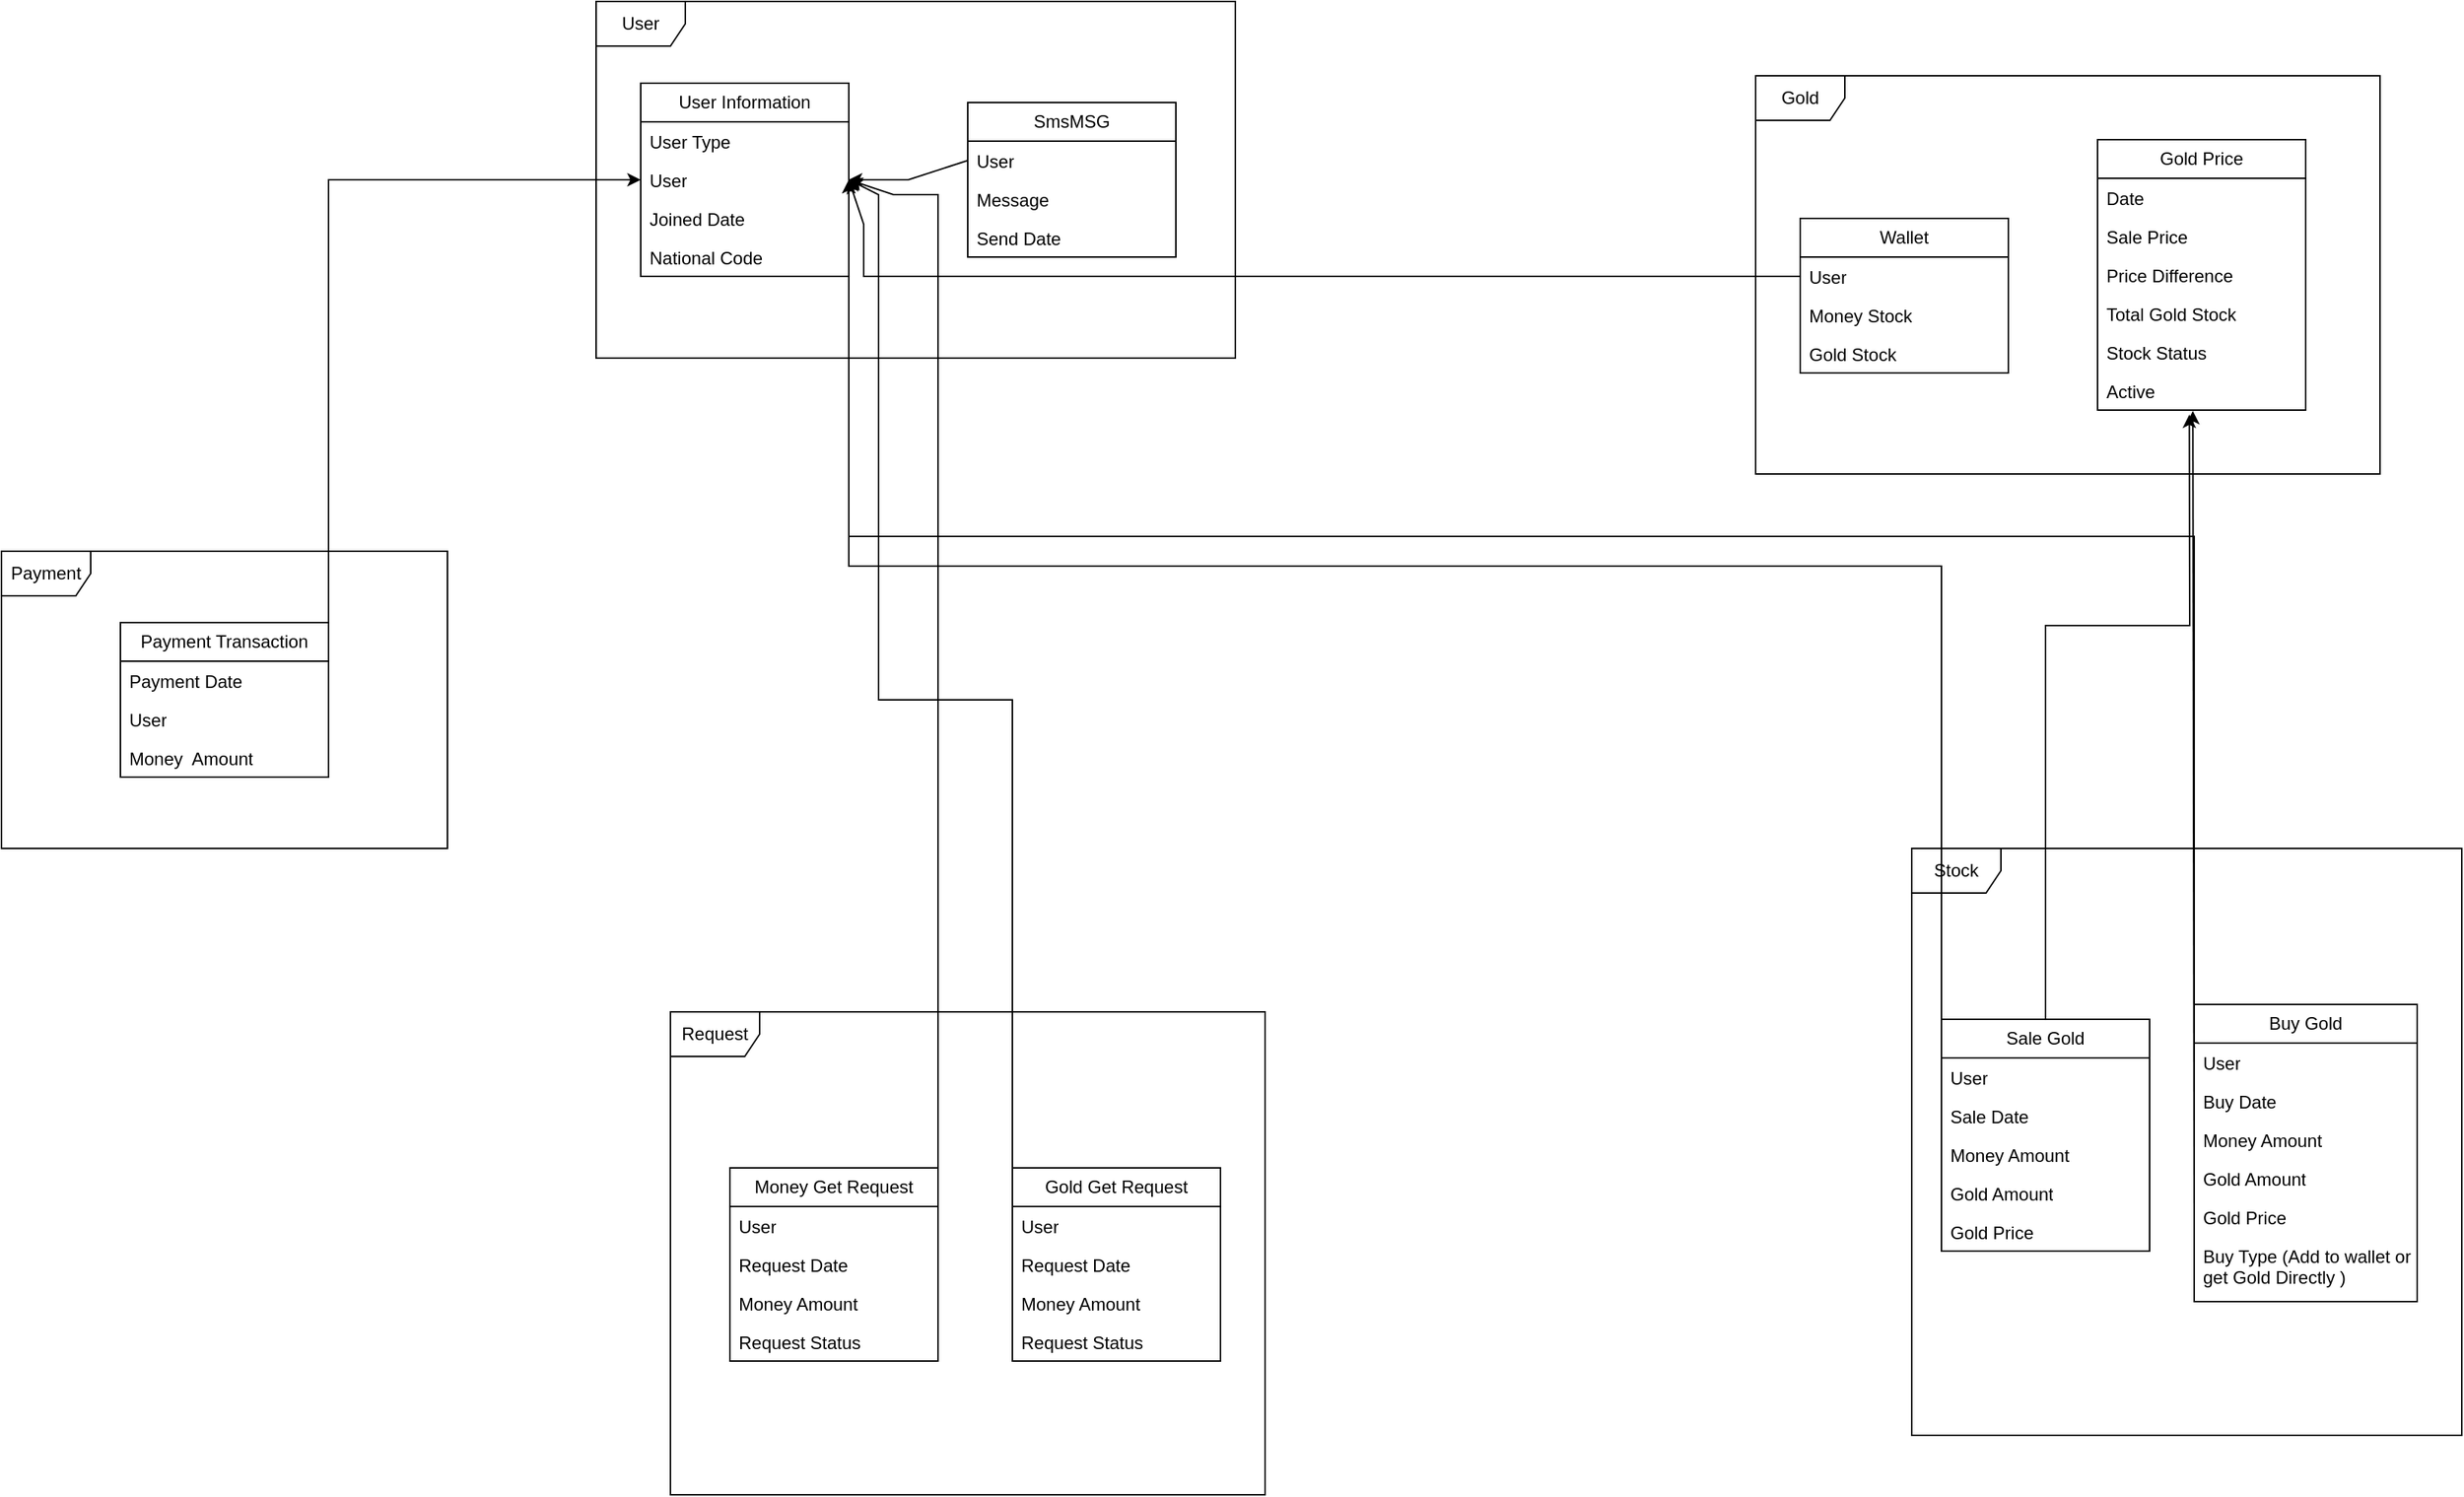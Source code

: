 <mxfile version="21.6.8" type="device">
  <diagram id="C5RBs43oDa-KdzZeNtuy" name="Page-1">
    <mxGraphModel dx="4382" dy="2855" grid="1" gridSize="10" guides="1" tooltips="1" connect="1" arrows="1" fold="1" page="1" pageScale="1" pageWidth="827" pageHeight="1169" math="0" shadow="0">
      <root>
        <mxCell id="WIyWlLk6GJQsqaUBKTNV-0" />
        <mxCell id="WIyWlLk6GJQsqaUBKTNV-1" parent="WIyWlLk6GJQsqaUBKTNV-0" />
        <mxCell id="-oyTYjbAdbLBHR0P_5Hv-24" value="SmsMSG" style="swimlane;fontStyle=0;childLayout=stackLayout;horizontal=1;startSize=26;fillColor=none;horizontalStack=0;resizeParent=1;resizeParentMax=0;resizeLast=0;collapsible=1;marginBottom=0;whiteSpace=wrap;html=1;" vertex="1" parent="WIyWlLk6GJQsqaUBKTNV-1">
          <mxGeometry x="-300" y="-12" width="140" height="104" as="geometry">
            <mxRectangle x="510" y="130" width="90" height="30" as="alternateBounds" />
          </mxGeometry>
        </mxCell>
        <mxCell id="-oyTYjbAdbLBHR0P_5Hv-25" value="User" style="text;strokeColor=none;fillColor=none;align=left;verticalAlign=top;spacingLeft=4;spacingRight=4;overflow=hidden;rotatable=0;points=[[0,0.5],[1,0.5]];portConstraint=eastwest;whiteSpace=wrap;html=1;" vertex="1" parent="-oyTYjbAdbLBHR0P_5Hv-24">
          <mxGeometry y="26" width="140" height="26" as="geometry" />
        </mxCell>
        <mxCell id="-oyTYjbAdbLBHR0P_5Hv-26" value="Message" style="text;strokeColor=none;fillColor=none;align=left;verticalAlign=top;spacingLeft=4;spacingRight=4;overflow=hidden;rotatable=0;points=[[0,0.5],[1,0.5]];portConstraint=eastwest;whiteSpace=wrap;html=1;" vertex="1" parent="-oyTYjbAdbLBHR0P_5Hv-24">
          <mxGeometry y="52" width="140" height="26" as="geometry" />
        </mxCell>
        <mxCell id="-oyTYjbAdbLBHR0P_5Hv-27" value="Send Date" style="text;strokeColor=none;fillColor=none;align=left;verticalAlign=top;spacingLeft=4;spacingRight=4;overflow=hidden;rotatable=0;points=[[0,0.5],[1,0.5]];portConstraint=eastwest;whiteSpace=wrap;html=1;" vertex="1" parent="-oyTYjbAdbLBHR0P_5Hv-24">
          <mxGeometry y="78" width="140" height="26" as="geometry" />
        </mxCell>
        <mxCell id="-oyTYjbAdbLBHR0P_5Hv-29" value="User Information" style="swimlane;fontStyle=0;childLayout=stackLayout;horizontal=1;startSize=26;fillColor=none;horizontalStack=0;resizeParent=1;resizeParentMax=0;resizeLast=0;collapsible=1;marginBottom=0;whiteSpace=wrap;html=1;" vertex="1" parent="WIyWlLk6GJQsqaUBKTNV-1">
          <mxGeometry x="-520" y="-25" width="140" height="130" as="geometry">
            <mxRectangle x="110" y="87" width="130" height="30" as="alternateBounds" />
          </mxGeometry>
        </mxCell>
        <mxCell id="-oyTYjbAdbLBHR0P_5Hv-30" value="User Type" style="text;strokeColor=none;fillColor=none;align=left;verticalAlign=top;spacingLeft=4;spacingRight=4;overflow=hidden;rotatable=0;points=[[0,0.5],[1,0.5]];portConstraint=eastwest;whiteSpace=wrap;html=1;" vertex="1" parent="-oyTYjbAdbLBHR0P_5Hv-29">
          <mxGeometry y="26" width="140" height="26" as="geometry" />
        </mxCell>
        <mxCell id="-oyTYjbAdbLBHR0P_5Hv-31" value="User" style="text;strokeColor=none;fillColor=none;align=left;verticalAlign=top;spacingLeft=4;spacingRight=4;overflow=hidden;rotatable=0;points=[[0,0.5],[1,0.5]];portConstraint=eastwest;whiteSpace=wrap;html=1;" vertex="1" parent="-oyTYjbAdbLBHR0P_5Hv-29">
          <mxGeometry y="52" width="140" height="26" as="geometry" />
        </mxCell>
        <mxCell id="-oyTYjbAdbLBHR0P_5Hv-32" value="Joined Date" style="text;strokeColor=none;fillColor=none;align=left;verticalAlign=top;spacingLeft=4;spacingRight=4;overflow=hidden;rotatable=0;points=[[0,0.5],[1,0.5]];portConstraint=eastwest;whiteSpace=wrap;html=1;" vertex="1" parent="-oyTYjbAdbLBHR0P_5Hv-29">
          <mxGeometry y="78" width="140" height="26" as="geometry" />
        </mxCell>
        <mxCell id="-oyTYjbAdbLBHR0P_5Hv-33" value="National Code" style="text;strokeColor=none;fillColor=none;align=left;verticalAlign=top;spacingLeft=4;spacingRight=4;overflow=hidden;rotatable=0;points=[[0,0.5],[1,0.5]];portConstraint=eastwest;whiteSpace=wrap;html=1;" vertex="1" parent="-oyTYjbAdbLBHR0P_5Hv-29">
          <mxGeometry y="104" width="140" height="26" as="geometry" />
        </mxCell>
        <mxCell id="-oyTYjbAdbLBHR0P_5Hv-36" value="Wallet" style="swimlane;fontStyle=0;childLayout=stackLayout;horizontal=1;startSize=26;fillColor=none;horizontalStack=0;resizeParent=1;resizeParentMax=0;resizeLast=0;collapsible=1;marginBottom=0;whiteSpace=wrap;html=1;" vertex="1" parent="WIyWlLk6GJQsqaUBKTNV-1">
          <mxGeometry x="260" y="66" width="140" height="104" as="geometry" />
        </mxCell>
        <mxCell id="-oyTYjbAdbLBHR0P_5Hv-37" value="User" style="text;strokeColor=none;fillColor=none;align=left;verticalAlign=top;spacingLeft=4;spacingRight=4;overflow=hidden;rotatable=0;points=[[0,0.5],[1,0.5]];portConstraint=eastwest;whiteSpace=wrap;html=1;" vertex="1" parent="-oyTYjbAdbLBHR0P_5Hv-36">
          <mxGeometry y="26" width="140" height="26" as="geometry" />
        </mxCell>
        <mxCell id="-oyTYjbAdbLBHR0P_5Hv-38" value="Money Stock" style="text;strokeColor=none;fillColor=none;align=left;verticalAlign=top;spacingLeft=4;spacingRight=4;overflow=hidden;rotatable=0;points=[[0,0.5],[1,0.5]];portConstraint=eastwest;whiteSpace=wrap;html=1;" vertex="1" parent="-oyTYjbAdbLBHR0P_5Hv-36">
          <mxGeometry y="52" width="140" height="26" as="geometry" />
        </mxCell>
        <mxCell id="-oyTYjbAdbLBHR0P_5Hv-39" value="Gold Stock" style="text;strokeColor=none;fillColor=none;align=left;verticalAlign=top;spacingLeft=4;spacingRight=4;overflow=hidden;rotatable=0;points=[[0,0.5],[1,0.5]];portConstraint=eastwest;whiteSpace=wrap;html=1;" vertex="1" parent="-oyTYjbAdbLBHR0P_5Hv-36">
          <mxGeometry y="78" width="140" height="26" as="geometry" />
        </mxCell>
        <mxCell id="-oyTYjbAdbLBHR0P_5Hv-40" value="Gold Price" style="swimlane;fontStyle=0;childLayout=stackLayout;horizontal=1;startSize=26;fillColor=none;horizontalStack=0;resizeParent=1;resizeParentMax=0;resizeLast=0;collapsible=1;marginBottom=0;whiteSpace=wrap;html=1;" vertex="1" parent="WIyWlLk6GJQsqaUBKTNV-1">
          <mxGeometry x="460" y="13" width="140" height="182" as="geometry" />
        </mxCell>
        <mxCell id="-oyTYjbAdbLBHR0P_5Hv-41" value="Date" style="text;strokeColor=none;fillColor=none;align=left;verticalAlign=top;spacingLeft=4;spacingRight=4;overflow=hidden;rotatable=0;points=[[0,0.5],[1,0.5]];portConstraint=eastwest;whiteSpace=wrap;html=1;" vertex="1" parent="-oyTYjbAdbLBHR0P_5Hv-40">
          <mxGeometry y="26" width="140" height="26" as="geometry" />
        </mxCell>
        <mxCell id="-oyTYjbAdbLBHR0P_5Hv-42" value="Sale Price" style="text;strokeColor=none;fillColor=none;align=left;verticalAlign=top;spacingLeft=4;spacingRight=4;overflow=hidden;rotatable=0;points=[[0,0.5],[1,0.5]];portConstraint=eastwest;whiteSpace=wrap;html=1;" vertex="1" parent="-oyTYjbAdbLBHR0P_5Hv-40">
          <mxGeometry y="52" width="140" height="26" as="geometry" />
        </mxCell>
        <mxCell id="-oyTYjbAdbLBHR0P_5Hv-43" value="Price Difference" style="text;strokeColor=none;fillColor=none;align=left;verticalAlign=top;spacingLeft=4;spacingRight=4;overflow=hidden;rotatable=0;points=[[0,0.5],[1,0.5]];portConstraint=eastwest;whiteSpace=wrap;html=1;" vertex="1" parent="-oyTYjbAdbLBHR0P_5Hv-40">
          <mxGeometry y="78" width="140" height="26" as="geometry" />
        </mxCell>
        <mxCell id="-oyTYjbAdbLBHR0P_5Hv-44" value="Total Gold Stock" style="text;strokeColor=none;fillColor=none;align=left;verticalAlign=top;spacingLeft=4;spacingRight=4;overflow=hidden;rotatable=0;points=[[0,0.5],[1,0.5]];portConstraint=eastwest;whiteSpace=wrap;html=1;" vertex="1" parent="-oyTYjbAdbLBHR0P_5Hv-40">
          <mxGeometry y="104" width="140" height="26" as="geometry" />
        </mxCell>
        <mxCell id="-oyTYjbAdbLBHR0P_5Hv-63" value="Stock Status" style="text;strokeColor=none;fillColor=none;align=left;verticalAlign=top;spacingLeft=4;spacingRight=4;overflow=hidden;rotatable=0;points=[[0,0.5],[1,0.5]];portConstraint=eastwest;whiteSpace=wrap;html=1;" vertex="1" parent="-oyTYjbAdbLBHR0P_5Hv-40">
          <mxGeometry y="130" width="140" height="26" as="geometry" />
        </mxCell>
        <mxCell id="-oyTYjbAdbLBHR0P_5Hv-64" value="Active" style="text;strokeColor=none;fillColor=none;align=left;verticalAlign=top;spacingLeft=4;spacingRight=4;overflow=hidden;rotatable=0;points=[[0,0.5],[1,0.5]];portConstraint=eastwest;whiteSpace=wrap;html=1;" vertex="1" parent="-oyTYjbAdbLBHR0P_5Hv-40">
          <mxGeometry y="156" width="140" height="26" as="geometry" />
        </mxCell>
        <mxCell id="-oyTYjbAdbLBHR0P_5Hv-45" value="Payment Transaction" style="swimlane;fontStyle=0;childLayout=stackLayout;horizontal=1;startSize=26;fillColor=none;horizontalStack=0;resizeParent=1;resizeParentMax=0;resizeLast=0;collapsible=1;marginBottom=0;whiteSpace=wrap;html=1;" vertex="1" parent="WIyWlLk6GJQsqaUBKTNV-1">
          <mxGeometry x="-870" y="338" width="140" height="104" as="geometry" />
        </mxCell>
        <mxCell id="-oyTYjbAdbLBHR0P_5Hv-46" value="Payment Date" style="text;strokeColor=none;fillColor=none;align=left;verticalAlign=top;spacingLeft=4;spacingRight=4;overflow=hidden;rotatable=0;points=[[0,0.5],[1,0.5]];portConstraint=eastwest;whiteSpace=wrap;html=1;" vertex="1" parent="-oyTYjbAdbLBHR0P_5Hv-45">
          <mxGeometry y="26" width="140" height="26" as="geometry" />
        </mxCell>
        <mxCell id="-oyTYjbAdbLBHR0P_5Hv-47" value="User" style="text;strokeColor=none;fillColor=none;align=left;verticalAlign=top;spacingLeft=4;spacingRight=4;overflow=hidden;rotatable=0;points=[[0,0.5],[1,0.5]];portConstraint=eastwest;whiteSpace=wrap;html=1;" vertex="1" parent="-oyTYjbAdbLBHR0P_5Hv-45">
          <mxGeometry y="52" width="140" height="26" as="geometry" />
        </mxCell>
        <mxCell id="-oyTYjbAdbLBHR0P_5Hv-48" value="Money&amp;nbsp; Amount" style="text;strokeColor=none;fillColor=none;align=left;verticalAlign=top;spacingLeft=4;spacingRight=4;overflow=hidden;rotatable=0;points=[[0,0.5],[1,0.5]];portConstraint=eastwest;whiteSpace=wrap;html=1;" vertex="1" parent="-oyTYjbAdbLBHR0P_5Hv-45">
          <mxGeometry y="78" width="140" height="26" as="geometry" />
        </mxCell>
        <mxCell id="-oyTYjbAdbLBHR0P_5Hv-51" value="Money Get Request" style="swimlane;fontStyle=0;childLayout=stackLayout;horizontal=1;startSize=26;fillColor=none;horizontalStack=0;resizeParent=1;resizeParentMax=0;resizeLast=0;collapsible=1;marginBottom=0;whiteSpace=wrap;html=1;" vertex="1" parent="WIyWlLk6GJQsqaUBKTNV-1">
          <mxGeometry x="-460" y="705" width="140" height="130" as="geometry" />
        </mxCell>
        <mxCell id="-oyTYjbAdbLBHR0P_5Hv-52" value="User" style="text;strokeColor=none;fillColor=none;align=left;verticalAlign=top;spacingLeft=4;spacingRight=4;overflow=hidden;rotatable=0;points=[[0,0.5],[1,0.5]];portConstraint=eastwest;whiteSpace=wrap;html=1;" vertex="1" parent="-oyTYjbAdbLBHR0P_5Hv-51">
          <mxGeometry y="26" width="140" height="26" as="geometry" />
        </mxCell>
        <mxCell id="-oyTYjbAdbLBHR0P_5Hv-53" value="Request Date" style="text;strokeColor=none;fillColor=none;align=left;verticalAlign=top;spacingLeft=4;spacingRight=4;overflow=hidden;rotatable=0;points=[[0,0.5],[1,0.5]];portConstraint=eastwest;whiteSpace=wrap;html=1;" vertex="1" parent="-oyTYjbAdbLBHR0P_5Hv-51">
          <mxGeometry y="52" width="140" height="26" as="geometry" />
        </mxCell>
        <mxCell id="-oyTYjbAdbLBHR0P_5Hv-54" value="Money Amount" style="text;strokeColor=none;fillColor=none;align=left;verticalAlign=top;spacingLeft=4;spacingRight=4;overflow=hidden;rotatable=0;points=[[0,0.5],[1,0.5]];portConstraint=eastwest;whiteSpace=wrap;html=1;" vertex="1" parent="-oyTYjbAdbLBHR0P_5Hv-51">
          <mxGeometry y="78" width="140" height="26" as="geometry" />
        </mxCell>
        <mxCell id="-oyTYjbAdbLBHR0P_5Hv-56" value="Request Status" style="text;strokeColor=none;fillColor=none;align=left;verticalAlign=top;spacingLeft=4;spacingRight=4;overflow=hidden;rotatable=0;points=[[0,0.5],[1,0.5]];portConstraint=eastwest;whiteSpace=wrap;html=1;" vertex="1" parent="-oyTYjbAdbLBHR0P_5Hv-51">
          <mxGeometry y="104" width="140" height="26" as="geometry" />
        </mxCell>
        <mxCell id="-oyTYjbAdbLBHR0P_5Hv-57" value="Buy Gold" style="swimlane;fontStyle=0;childLayout=stackLayout;horizontal=1;startSize=26;fillColor=none;horizontalStack=0;resizeParent=1;resizeParentMax=0;resizeLast=0;collapsible=1;marginBottom=0;whiteSpace=wrap;html=1;" vertex="1" parent="WIyWlLk6GJQsqaUBKTNV-1">
          <mxGeometry x="525" y="595" width="150" height="200" as="geometry" />
        </mxCell>
        <mxCell id="-oyTYjbAdbLBHR0P_5Hv-58" value="User" style="text;strokeColor=none;fillColor=none;align=left;verticalAlign=top;spacingLeft=4;spacingRight=4;overflow=hidden;rotatable=0;points=[[0,0.5],[1,0.5]];portConstraint=eastwest;whiteSpace=wrap;html=1;" vertex="1" parent="-oyTYjbAdbLBHR0P_5Hv-57">
          <mxGeometry y="26" width="150" height="26" as="geometry" />
        </mxCell>
        <mxCell id="-oyTYjbAdbLBHR0P_5Hv-59" value="Buy Date" style="text;strokeColor=none;fillColor=none;align=left;verticalAlign=top;spacingLeft=4;spacingRight=4;overflow=hidden;rotatable=0;points=[[0,0.5],[1,0.5]];portConstraint=eastwest;whiteSpace=wrap;html=1;" vertex="1" parent="-oyTYjbAdbLBHR0P_5Hv-57">
          <mxGeometry y="52" width="150" height="26" as="geometry" />
        </mxCell>
        <mxCell id="-oyTYjbAdbLBHR0P_5Hv-60" value="Money Amount" style="text;strokeColor=none;fillColor=none;align=left;verticalAlign=top;spacingLeft=4;spacingRight=4;overflow=hidden;rotatable=0;points=[[0,0.5],[1,0.5]];portConstraint=eastwest;whiteSpace=wrap;html=1;" vertex="1" parent="-oyTYjbAdbLBHR0P_5Hv-57">
          <mxGeometry y="78" width="150" height="26" as="geometry" />
        </mxCell>
        <mxCell id="-oyTYjbAdbLBHR0P_5Hv-61" value="Gold Amount" style="text;strokeColor=none;fillColor=none;align=left;verticalAlign=top;spacingLeft=4;spacingRight=4;overflow=hidden;rotatable=0;points=[[0,0.5],[1,0.5]];portConstraint=eastwest;whiteSpace=wrap;html=1;" vertex="1" parent="-oyTYjbAdbLBHR0P_5Hv-57">
          <mxGeometry y="104" width="150" height="26" as="geometry" />
        </mxCell>
        <mxCell id="-oyTYjbAdbLBHR0P_5Hv-62" value="Gold Price" style="text;strokeColor=none;fillColor=none;align=left;verticalAlign=top;spacingLeft=4;spacingRight=4;overflow=hidden;rotatable=0;points=[[0,0.5],[1,0.5]];portConstraint=eastwest;whiteSpace=wrap;html=1;" vertex="1" parent="-oyTYjbAdbLBHR0P_5Hv-57">
          <mxGeometry y="130" width="150" height="26" as="geometry" />
        </mxCell>
        <mxCell id="-oyTYjbAdbLBHR0P_5Hv-80" value="Buy Type (Add to wallet or get Gold Directly )" style="text;strokeColor=none;fillColor=none;align=left;verticalAlign=top;spacingLeft=4;spacingRight=4;overflow=hidden;rotatable=0;points=[[0,0.5],[1,0.5]];portConstraint=eastwest;whiteSpace=wrap;html=1;" vertex="1" parent="-oyTYjbAdbLBHR0P_5Hv-57">
          <mxGeometry y="156" width="150" height="44" as="geometry" />
        </mxCell>
        <mxCell id="-oyTYjbAdbLBHR0P_5Hv-69" value="Sale Gold" style="swimlane;fontStyle=0;childLayout=stackLayout;horizontal=1;startSize=26;fillColor=none;horizontalStack=0;resizeParent=1;resizeParentMax=0;resizeLast=0;collapsible=1;marginBottom=0;whiteSpace=wrap;html=1;" vertex="1" parent="WIyWlLk6GJQsqaUBKTNV-1">
          <mxGeometry x="355" y="605" width="140" height="156" as="geometry" />
        </mxCell>
        <mxCell id="-oyTYjbAdbLBHR0P_5Hv-70" value="User" style="text;strokeColor=none;fillColor=none;align=left;verticalAlign=top;spacingLeft=4;spacingRight=4;overflow=hidden;rotatable=0;points=[[0,0.5],[1,0.5]];portConstraint=eastwest;whiteSpace=wrap;html=1;" vertex="1" parent="-oyTYjbAdbLBHR0P_5Hv-69">
          <mxGeometry y="26" width="140" height="26" as="geometry" />
        </mxCell>
        <mxCell id="-oyTYjbAdbLBHR0P_5Hv-71" value="Sale Date" style="text;strokeColor=none;fillColor=none;align=left;verticalAlign=top;spacingLeft=4;spacingRight=4;overflow=hidden;rotatable=0;points=[[0,0.5],[1,0.5]];portConstraint=eastwest;whiteSpace=wrap;html=1;" vertex="1" parent="-oyTYjbAdbLBHR0P_5Hv-69">
          <mxGeometry y="52" width="140" height="26" as="geometry" />
        </mxCell>
        <mxCell id="-oyTYjbAdbLBHR0P_5Hv-72" value="Money Amount" style="text;strokeColor=none;fillColor=none;align=left;verticalAlign=top;spacingLeft=4;spacingRight=4;overflow=hidden;rotatable=0;points=[[0,0.5],[1,0.5]];portConstraint=eastwest;whiteSpace=wrap;html=1;" vertex="1" parent="-oyTYjbAdbLBHR0P_5Hv-69">
          <mxGeometry y="78" width="140" height="26" as="geometry" />
        </mxCell>
        <mxCell id="-oyTYjbAdbLBHR0P_5Hv-73" value="Gold Amount" style="text;strokeColor=none;fillColor=none;align=left;verticalAlign=top;spacingLeft=4;spacingRight=4;overflow=hidden;rotatable=0;points=[[0,0.5],[1,0.5]];portConstraint=eastwest;whiteSpace=wrap;html=1;" vertex="1" parent="-oyTYjbAdbLBHR0P_5Hv-69">
          <mxGeometry y="104" width="140" height="26" as="geometry" />
        </mxCell>
        <mxCell id="-oyTYjbAdbLBHR0P_5Hv-74" value="Gold Price" style="text;strokeColor=none;fillColor=none;align=left;verticalAlign=top;spacingLeft=4;spacingRight=4;overflow=hidden;rotatable=0;points=[[0,0.5],[1,0.5]];portConstraint=eastwest;whiteSpace=wrap;html=1;" vertex="1" parent="-oyTYjbAdbLBHR0P_5Hv-69">
          <mxGeometry y="130" width="140" height="26" as="geometry" />
        </mxCell>
        <mxCell id="-oyTYjbAdbLBHR0P_5Hv-75" value="Gold Get Request" style="swimlane;fontStyle=0;childLayout=stackLayout;horizontal=1;startSize=26;fillColor=none;horizontalStack=0;resizeParent=1;resizeParentMax=0;resizeLast=0;collapsible=1;marginBottom=0;whiteSpace=wrap;html=1;" vertex="1" parent="WIyWlLk6GJQsqaUBKTNV-1">
          <mxGeometry x="-270" y="705" width="140" height="130" as="geometry" />
        </mxCell>
        <mxCell id="-oyTYjbAdbLBHR0P_5Hv-76" value="User" style="text;strokeColor=none;fillColor=none;align=left;verticalAlign=top;spacingLeft=4;spacingRight=4;overflow=hidden;rotatable=0;points=[[0,0.5],[1,0.5]];portConstraint=eastwest;whiteSpace=wrap;html=1;" vertex="1" parent="-oyTYjbAdbLBHR0P_5Hv-75">
          <mxGeometry y="26" width="140" height="26" as="geometry" />
        </mxCell>
        <mxCell id="-oyTYjbAdbLBHR0P_5Hv-77" value="Request Date" style="text;strokeColor=none;fillColor=none;align=left;verticalAlign=top;spacingLeft=4;spacingRight=4;overflow=hidden;rotatable=0;points=[[0,0.5],[1,0.5]];portConstraint=eastwest;whiteSpace=wrap;html=1;" vertex="1" parent="-oyTYjbAdbLBHR0P_5Hv-75">
          <mxGeometry y="52" width="140" height="26" as="geometry" />
        </mxCell>
        <mxCell id="-oyTYjbAdbLBHR0P_5Hv-78" value="Money Amount" style="text;strokeColor=none;fillColor=none;align=left;verticalAlign=top;spacingLeft=4;spacingRight=4;overflow=hidden;rotatable=0;points=[[0,0.5],[1,0.5]];portConstraint=eastwest;whiteSpace=wrap;html=1;" vertex="1" parent="-oyTYjbAdbLBHR0P_5Hv-75">
          <mxGeometry y="78" width="140" height="26" as="geometry" />
        </mxCell>
        <mxCell id="-oyTYjbAdbLBHR0P_5Hv-79" value="Request Status" style="text;strokeColor=none;fillColor=none;align=left;verticalAlign=top;spacingLeft=4;spacingRight=4;overflow=hidden;rotatable=0;points=[[0,0.5],[1,0.5]];portConstraint=eastwest;whiteSpace=wrap;html=1;" vertex="1" parent="-oyTYjbAdbLBHR0P_5Hv-75">
          <mxGeometry y="104" width="140" height="26" as="geometry" />
        </mxCell>
        <mxCell id="-oyTYjbAdbLBHR0P_5Hv-81" value="Payment" style="shape=umlFrame;whiteSpace=wrap;html=1;pointerEvents=0;" vertex="1" parent="WIyWlLk6GJQsqaUBKTNV-1">
          <mxGeometry x="-950" y="290" width="300" height="200" as="geometry" />
        </mxCell>
        <mxCell id="-oyTYjbAdbLBHR0P_5Hv-82" value="Gold" style="shape=umlFrame;whiteSpace=wrap;html=1;pointerEvents=0;" vertex="1" parent="WIyWlLk6GJQsqaUBKTNV-1">
          <mxGeometry x="230" y="-30" width="420" height="268" as="geometry" />
        </mxCell>
        <mxCell id="-oyTYjbAdbLBHR0P_5Hv-83" value="Request" style="shape=umlFrame;whiteSpace=wrap;html=1;pointerEvents=0;" vertex="1" parent="WIyWlLk6GJQsqaUBKTNV-1">
          <mxGeometry x="-500" y="600" width="400" height="325" as="geometry" />
        </mxCell>
        <mxCell id="-oyTYjbAdbLBHR0P_5Hv-84" value="Stock" style="shape=umlFrame;whiteSpace=wrap;html=1;pointerEvents=0;" vertex="1" parent="WIyWlLk6GJQsqaUBKTNV-1">
          <mxGeometry x="335" y="490" width="370" height="395" as="geometry" />
        </mxCell>
        <mxCell id="-oyTYjbAdbLBHR0P_5Hv-85" value="User" style="shape=umlFrame;whiteSpace=wrap;html=1;pointerEvents=0;" vertex="1" parent="WIyWlLk6GJQsqaUBKTNV-1">
          <mxGeometry x="-550" y="-80" width="430" height="240" as="geometry" />
        </mxCell>
        <mxCell id="-oyTYjbAdbLBHR0P_5Hv-93" value="" style="endArrow=classic;html=1;rounded=0;exitX=1;exitY=0.5;exitDx=0;exitDy=0;" edge="1" parent="WIyWlLk6GJQsqaUBKTNV-1" source="-oyTYjbAdbLBHR0P_5Hv-47" target="-oyTYjbAdbLBHR0P_5Hv-31">
          <mxGeometry width="50" height="50" relative="1" as="geometry">
            <mxPoint x="-550" y="310" as="sourcePoint" />
            <mxPoint x="-500" y="260" as="targetPoint" />
            <Array as="points">
              <mxPoint x="-730" y="40" />
            </Array>
          </mxGeometry>
        </mxCell>
        <mxCell id="-oyTYjbAdbLBHR0P_5Hv-94" value="" style="endArrow=classic;html=1;rounded=0;exitX=0;exitY=0.5;exitDx=0;exitDy=0;entryX=1;entryY=0.5;entryDx=0;entryDy=0;" edge="1" parent="WIyWlLk6GJQsqaUBKTNV-1" source="-oyTYjbAdbLBHR0P_5Hv-25" target="-oyTYjbAdbLBHR0P_5Hv-31">
          <mxGeometry width="50" height="50" relative="1" as="geometry">
            <mxPoint x="-550" y="310" as="sourcePoint" />
            <mxPoint x="-500" y="260" as="targetPoint" />
            <Array as="points">
              <mxPoint x="-340" y="40" />
            </Array>
          </mxGeometry>
        </mxCell>
        <mxCell id="-oyTYjbAdbLBHR0P_5Hv-96" value="" style="endArrow=classic;html=1;rounded=0;exitX=1;exitY=0.5;exitDx=0;exitDy=0;entryX=1;entryY=0.5;entryDx=0;entryDy=0;" edge="1" parent="WIyWlLk6GJQsqaUBKTNV-1" source="-oyTYjbAdbLBHR0P_5Hv-52" target="-oyTYjbAdbLBHR0P_5Hv-31">
          <mxGeometry width="50" height="50" relative="1" as="geometry">
            <mxPoint x="-410" y="570" as="sourcePoint" />
            <mxPoint x="-360" y="520" as="targetPoint" />
            <Array as="points">
              <mxPoint x="-320" y="50" />
              <mxPoint x="-350" y="50" />
            </Array>
          </mxGeometry>
        </mxCell>
        <mxCell id="-oyTYjbAdbLBHR0P_5Hv-97" value="" style="endArrow=classic;html=1;rounded=0;exitX=0;exitY=0.5;exitDx=0;exitDy=0;entryX=1;entryY=0.5;entryDx=0;entryDy=0;" edge="1" parent="WIyWlLk6GJQsqaUBKTNV-1" source="-oyTYjbAdbLBHR0P_5Hv-76" target="-oyTYjbAdbLBHR0P_5Hv-31">
          <mxGeometry width="50" height="50" relative="1" as="geometry">
            <mxPoint x="-370" y="770" as="sourcePoint" />
            <mxPoint x="-270" y="170" as="targetPoint" />
            <Array as="points">
              <mxPoint x="-270" y="390" />
              <mxPoint x="-360" y="390" />
              <mxPoint x="-360" y="50" />
            </Array>
          </mxGeometry>
        </mxCell>
        <mxCell id="-oyTYjbAdbLBHR0P_5Hv-98" value="" style="endArrow=classic;html=1;rounded=0;exitX=0;exitY=0.5;exitDx=0;exitDy=0;entryX=1;entryY=0.5;entryDx=0;entryDy=0;" edge="1" parent="WIyWlLk6GJQsqaUBKTNV-1" source="-oyTYjbAdbLBHR0P_5Hv-70" target="-oyTYjbAdbLBHR0P_5Hv-31">
          <mxGeometry width="50" height="50" relative="1" as="geometry">
            <mxPoint x="210" y="660" as="sourcePoint" />
            <mxPoint x="260" y="610" as="targetPoint" />
            <Array as="points">
              <mxPoint x="355" y="300" />
              <mxPoint x="-380" y="300" />
            </Array>
          </mxGeometry>
        </mxCell>
        <mxCell id="-oyTYjbAdbLBHR0P_5Hv-99" value="" style="endArrow=classic;html=1;rounded=0;exitX=0;exitY=0.5;exitDx=0;exitDy=0;entryX=1;entryY=0.5;entryDx=0;entryDy=0;" edge="1" parent="WIyWlLk6GJQsqaUBKTNV-1" source="-oyTYjbAdbLBHR0P_5Hv-58" target="-oyTYjbAdbLBHR0P_5Hv-31">
          <mxGeometry width="50" height="50" relative="1" as="geometry">
            <mxPoint x="260" y="630" as="sourcePoint" />
            <mxPoint x="-220" y="240" as="targetPoint" />
            <Array as="points">
              <mxPoint x="525" y="280" />
              <mxPoint x="-380" y="280" />
            </Array>
          </mxGeometry>
        </mxCell>
        <mxCell id="-oyTYjbAdbLBHR0P_5Hv-101" value="" style="endArrow=classic;html=1;rounded=0;exitX=0;exitY=0.5;exitDx=0;exitDy=0;entryX=0.458;entryY=1.021;entryDx=0;entryDy=0;entryPerimeter=0;" edge="1" parent="WIyWlLk6GJQsqaUBKTNV-1" source="-oyTYjbAdbLBHR0P_5Hv-62" target="-oyTYjbAdbLBHR0P_5Hv-64">
          <mxGeometry width="50" height="50" relative="1" as="geometry">
            <mxPoint x="550" y="490" as="sourcePoint" />
            <mxPoint x="600" y="440" as="targetPoint" />
          </mxGeometry>
        </mxCell>
        <mxCell id="-oyTYjbAdbLBHR0P_5Hv-102" value="" style="endArrow=classic;html=1;rounded=0;exitX=0.5;exitY=0;exitDx=0;exitDy=0;entryX=0.441;entryY=1.115;entryDx=0;entryDy=0;entryPerimeter=0;" edge="1" parent="WIyWlLk6GJQsqaUBKTNV-1" source="-oyTYjbAdbLBHR0P_5Hv-69" target="-oyTYjbAdbLBHR0P_5Hv-64">
          <mxGeometry width="50" height="50" relative="1" as="geometry">
            <mxPoint x="550" y="490" as="sourcePoint" />
            <mxPoint x="640" y="330" as="targetPoint" />
            <Array as="points">
              <mxPoint x="425" y="340" />
              <mxPoint x="522" y="340" />
            </Array>
          </mxGeometry>
        </mxCell>
        <mxCell id="-oyTYjbAdbLBHR0P_5Hv-103" value="" style="endArrow=classic;html=1;rounded=0;exitX=0;exitY=0.5;exitDx=0;exitDy=0;entryX=1;entryY=0.5;entryDx=0;entryDy=0;" edge="1" parent="WIyWlLk6GJQsqaUBKTNV-1" source="-oyTYjbAdbLBHR0P_5Hv-37" target="-oyTYjbAdbLBHR0P_5Hv-31">
          <mxGeometry width="50" height="50" relative="1" as="geometry">
            <mxPoint x="60" y="140" as="sourcePoint" />
            <mxPoint x="110" y="90" as="targetPoint" />
            <Array as="points">
              <mxPoint x="-370" y="105" />
              <mxPoint x="-370" y="70" />
            </Array>
          </mxGeometry>
        </mxCell>
      </root>
    </mxGraphModel>
  </diagram>
</mxfile>
